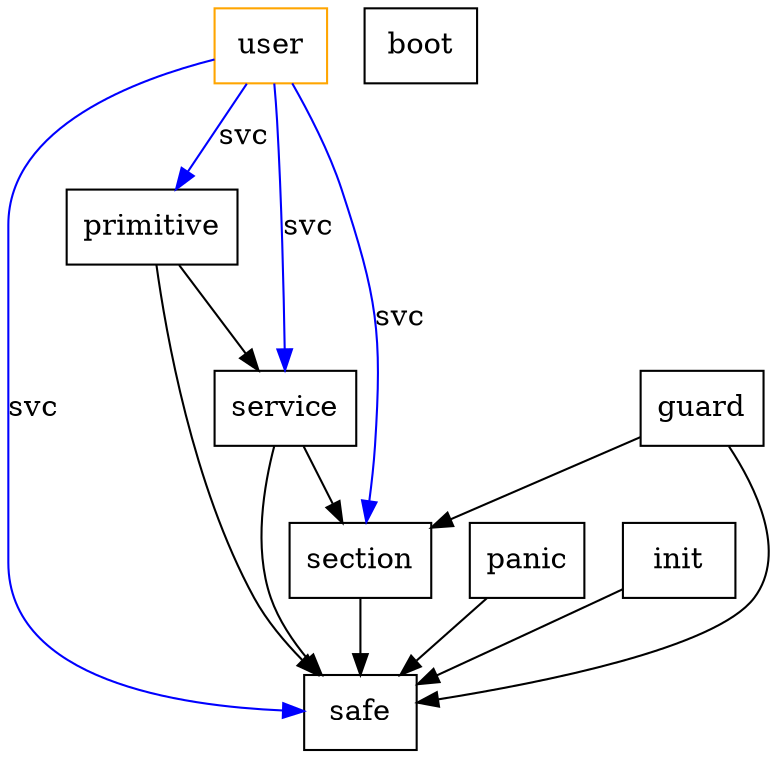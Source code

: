 digraph G {
  user   [color=orange, shape=box];
  primitive   [shape=box];
  user -> primitive   [color=blue, label=svc];
  service   [shape=box];
  user -> service   [color=blue, label=svc];
  section   [shape=box];
  user -> section   [color=blue, label=svc];
  primitive -> service;
  
  "safe"     [shape=box];
  user -> safe   [color=blue, label=svc];
  section -> safe ;
  service -> safe ;
  primitive -> safe ;
  panic -> safe ;

  service -> "section";
  init   [shape=box];
  init -> safe ;
  boot   [shape=box];
  panic   [shape=box];
  guard   [shape=box];
  guard -> safe;
  guard -> "section" ;
}

